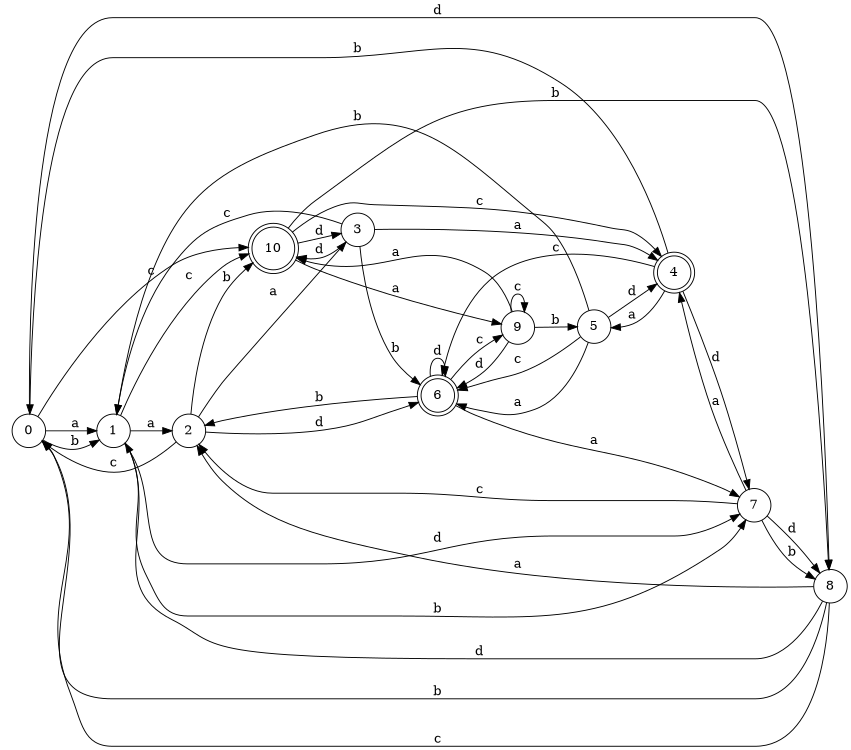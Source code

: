 digraph n9_4 {
__start0 [label="" shape="none"];

rankdir=LR;
size="8,5";

s0 [style="filled", color="black", fillcolor="white" shape="circle", label="0"];
s1 [style="filled", color="black", fillcolor="white" shape="circle", label="1"];
s2 [style="filled", color="black", fillcolor="white" shape="circle", label="2"];
s3 [style="filled", color="black", fillcolor="white" shape="circle", label="3"];
s4 [style="rounded,filled", color="black", fillcolor="white" shape="doublecircle", label="4"];
s5 [style="filled", color="black", fillcolor="white" shape="circle", label="5"];
s6 [style="rounded,filled", color="black", fillcolor="white" shape="doublecircle", label="6"];
s7 [style="filled", color="black", fillcolor="white" shape="circle", label="7"];
s8 [style="filled", color="black", fillcolor="white" shape="circle", label="8"];
s9 [style="filled", color="black", fillcolor="white" shape="circle", label="9"];
s10 [style="rounded,filled", color="black", fillcolor="white" shape="doublecircle", label="10"];
s0 -> s1 [label="a"];
s0 -> s1 [label="b"];
s0 -> s10 [label="c"];
s0 -> s8 [label="d"];
s1 -> s2 [label="a"];
s1 -> s7 [label="b"];
s1 -> s10 [label="c"];
s1 -> s7 [label="d"];
s2 -> s3 [label="a"];
s2 -> s10 [label="b"];
s2 -> s0 [label="c"];
s2 -> s6 [label="d"];
s3 -> s4 [label="a"];
s3 -> s6 [label="b"];
s3 -> s1 [label="c"];
s3 -> s10 [label="d"];
s4 -> s5 [label="a"];
s4 -> s0 [label="b"];
s4 -> s6 [label="c"];
s4 -> s7 [label="d"];
s5 -> s6 [label="a"];
s5 -> s1 [label="b"];
s5 -> s6 [label="c"];
s5 -> s4 [label="d"];
s6 -> s7 [label="a"];
s6 -> s2 [label="b"];
s6 -> s9 [label="c"];
s6 -> s6 [label="d"];
s7 -> s4 [label="a"];
s7 -> s8 [label="b"];
s7 -> s2 [label="c"];
s7 -> s8 [label="d"];
s8 -> s2 [label="a"];
s8 -> s0 [label="b"];
s8 -> s0 [label="c"];
s8 -> s1 [label="d"];
s9 -> s10 [label="a"];
s9 -> s5 [label="b"];
s9 -> s9 [label="c"];
s9 -> s6 [label="d"];
s10 -> s9 [label="a"];
s10 -> s8 [label="b"];
s10 -> s4 [label="c"];
s10 -> s3 [label="d"];

}